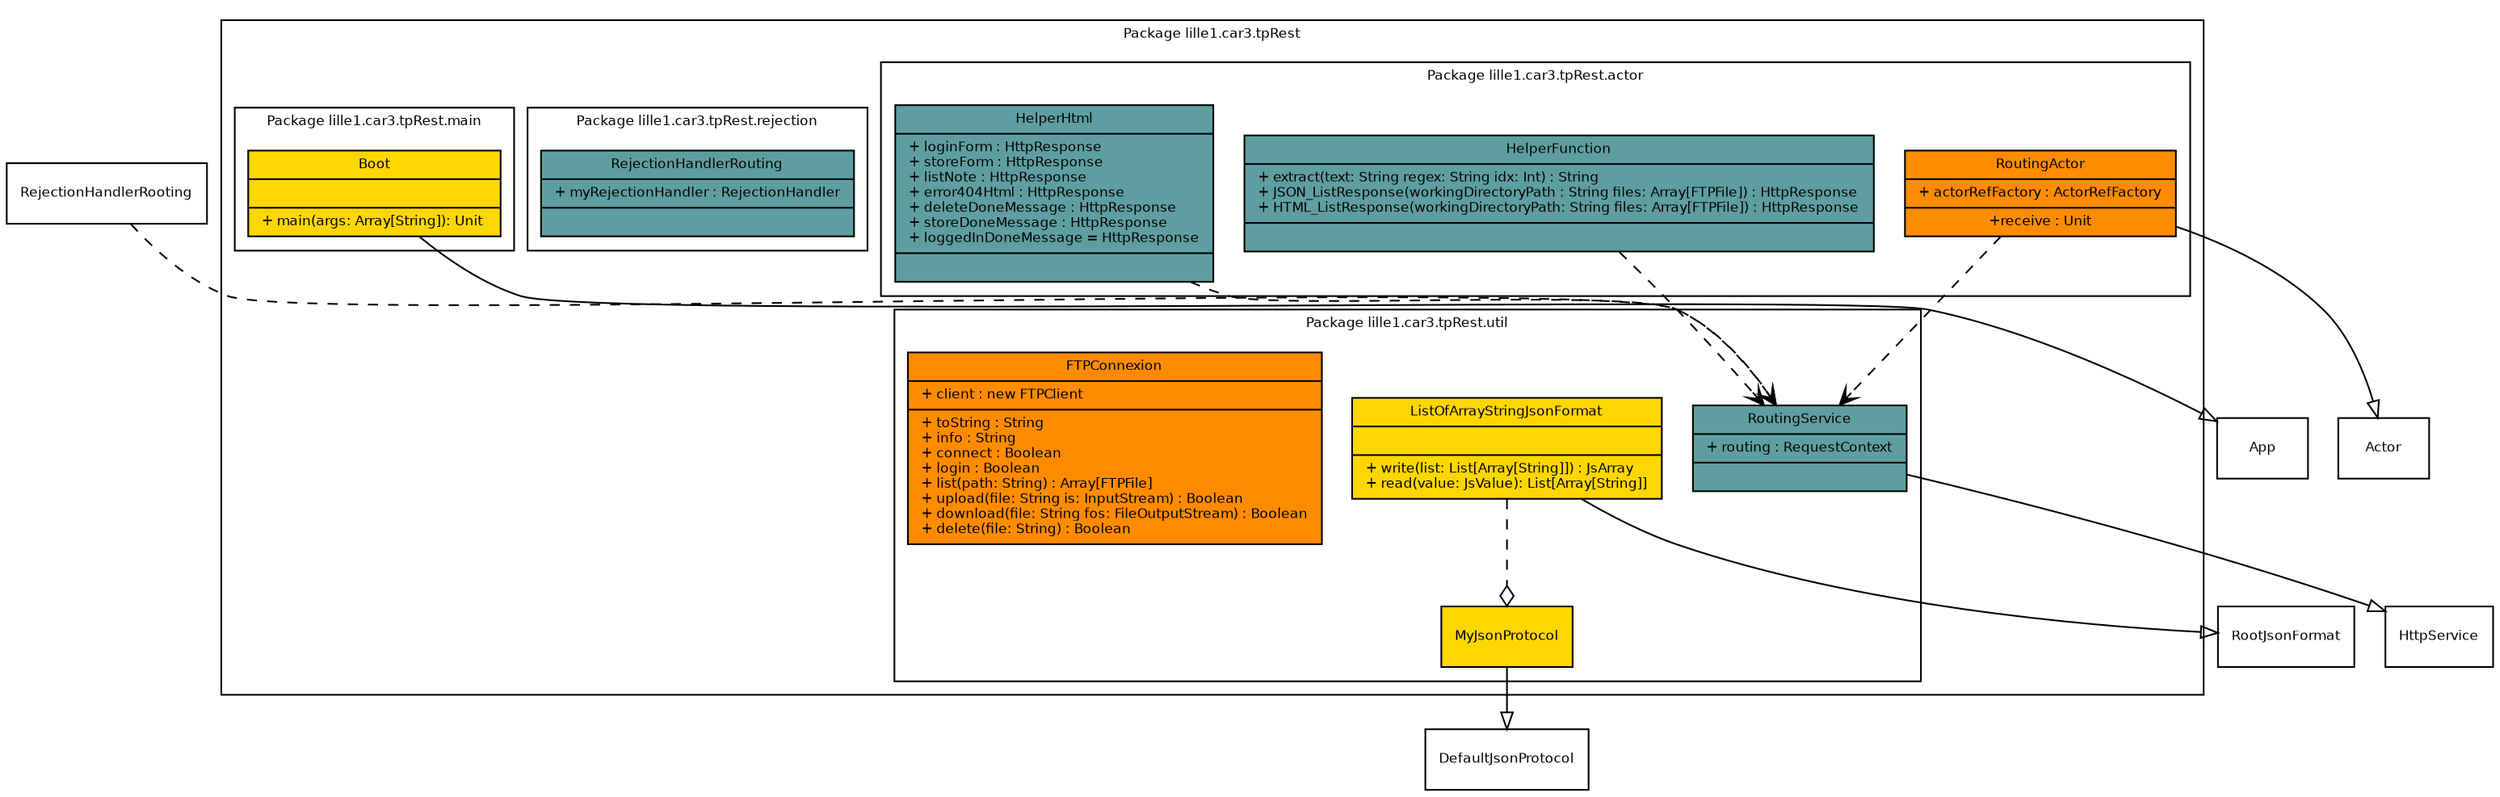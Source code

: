 digraph diagram {
fontname = "Bitstream Vera Sans"
fontsize = 8

node [
     fontname = "Bitstream Vera Sans"
     fontsize = 8
     shape = "record"
]

subgraph clusterLille1Car3TpRestPackage {
  label = "Package lille1.car3.tpRest"

  subgraph clusterLille1Car3TpRestHelperPackage {
  label = "Package lille1.car3.tpRest.helper"
    HelperFunction [
      style = filled 
      fillcolor = cadetblue
      label = "{HelperFunction|+ extract(text: String regex: String idx: Int) : String\l+ JSON_ListResponse(workingDirectoryPath : String files: Array[FTPFile]) : HttpResponse\l+ HTML_ListResponse(workingDirectoryPath: String files: Array[FTPFile]) : HttpResponse\l|}"
    ]

    HelperHtml [
      style = filled
      fillcolor = cadetblue
      label = "{HelperHtml|+ loginForm : HttpResponse\l+ storeForm : HttpResponse\l+ listNote : HttpResponse\l+ error404Html : HttpResponse\l+ deleteDoneMessage : HttpResponse\l+ storeDoneMessage : HttpResponse\l+ loggedInDoneMessage = HttpResponse|}"
    ]
  }

  subgraph clusterLille1Car3TpRestUtilPackage {
    label = "Package lille1.car3.tpRest.util"

    MyJsonProtocol [
      style=filled 
      fillcolor=gold
    ]

    ListOfArrayStringJsonFormat [
      style=filled 
      fillcolor=gold
      label = "{ListOfArrayStringJsonFormat||+  write(list: List[Array[String]]) : JsArray\l+ read(value: JsValue): List[Array[String]]\l}"
    ]

    RoutingService [
      style=filled 
      fillcolor=cadetblue
      label = "{RoutingService|+ routing : RequestContext\l|}"
    ]

    FtpConnexion [
      style=filled 
      fillcolor=darkorange
      label ="{FTPConnexion|+ client : new FTPClient\l|+ toString : String\l+ info : String\l+ connect : Boolean\l+ login : Boolean\l+ list(path: String) : Array[FTPFile]\l+ upload(file: String is: InputStream) : Boolean\l+ download(file: String fos: FileOutputStream) : Boolean\l+ delete(file: String) : Boolean\l}"
    ]
  }

  subgraph clusterLille1Car3TpRestHelperPackage {
    label = "Package lille1.car3.tpRest.actor"
    RoutingActor [
      style=filled 
      fillcolor=darkorange
      label = "{RoutingActor|+ actorRefFactory : ActorRefFactory\l |+receive : Unit\n}"
    ]
  }

  subgraph clusterLille1Car3TpRestRejectionPackage{
    label = "Package lille1.car3.tpRest.rejection"
    RejectionHandlerRouting [
      style=filled
      fillcolor=cadetblue 
      label = "{RejectionHandlerRouting|+ myRejectionHandler : RejectionHandler\l|}"
    ]
  } 

  subgraph clusterLille1Car3TpRestMainPackage {
    label = "Package lille1.car3.tpRest.main"
    Boot [
      style=filled
      fillcolor=gold
      label = "{Boot||+  main(args: Array[String]): Unit \l}"
    ]
  }
 } 

  // Héritage
  edge [
    arrowhead = "empty"
  ]

  Boot -> App
  RoutingService -> HttpService
  RoutingActor -> Actor
  MyJsonProtocol -> DefaultJsonProtocol
  ListOfArrayStringJsonFormat-> RootJsonFormat

   // Interface
  edge [
   arrowhead = "vee" 
   style = "dashed"
  ]

  RoutingActor -> RoutingService
  HelperHtml -> RoutingService 
  HelperFunction -> RoutingService
  RejectionHandlerRooting -> RoutingService

  edge [
    arrowhead = "odiamond"
  ]

  ListOfArrayStringJsonFormat -> MyJsonProtocol
}
